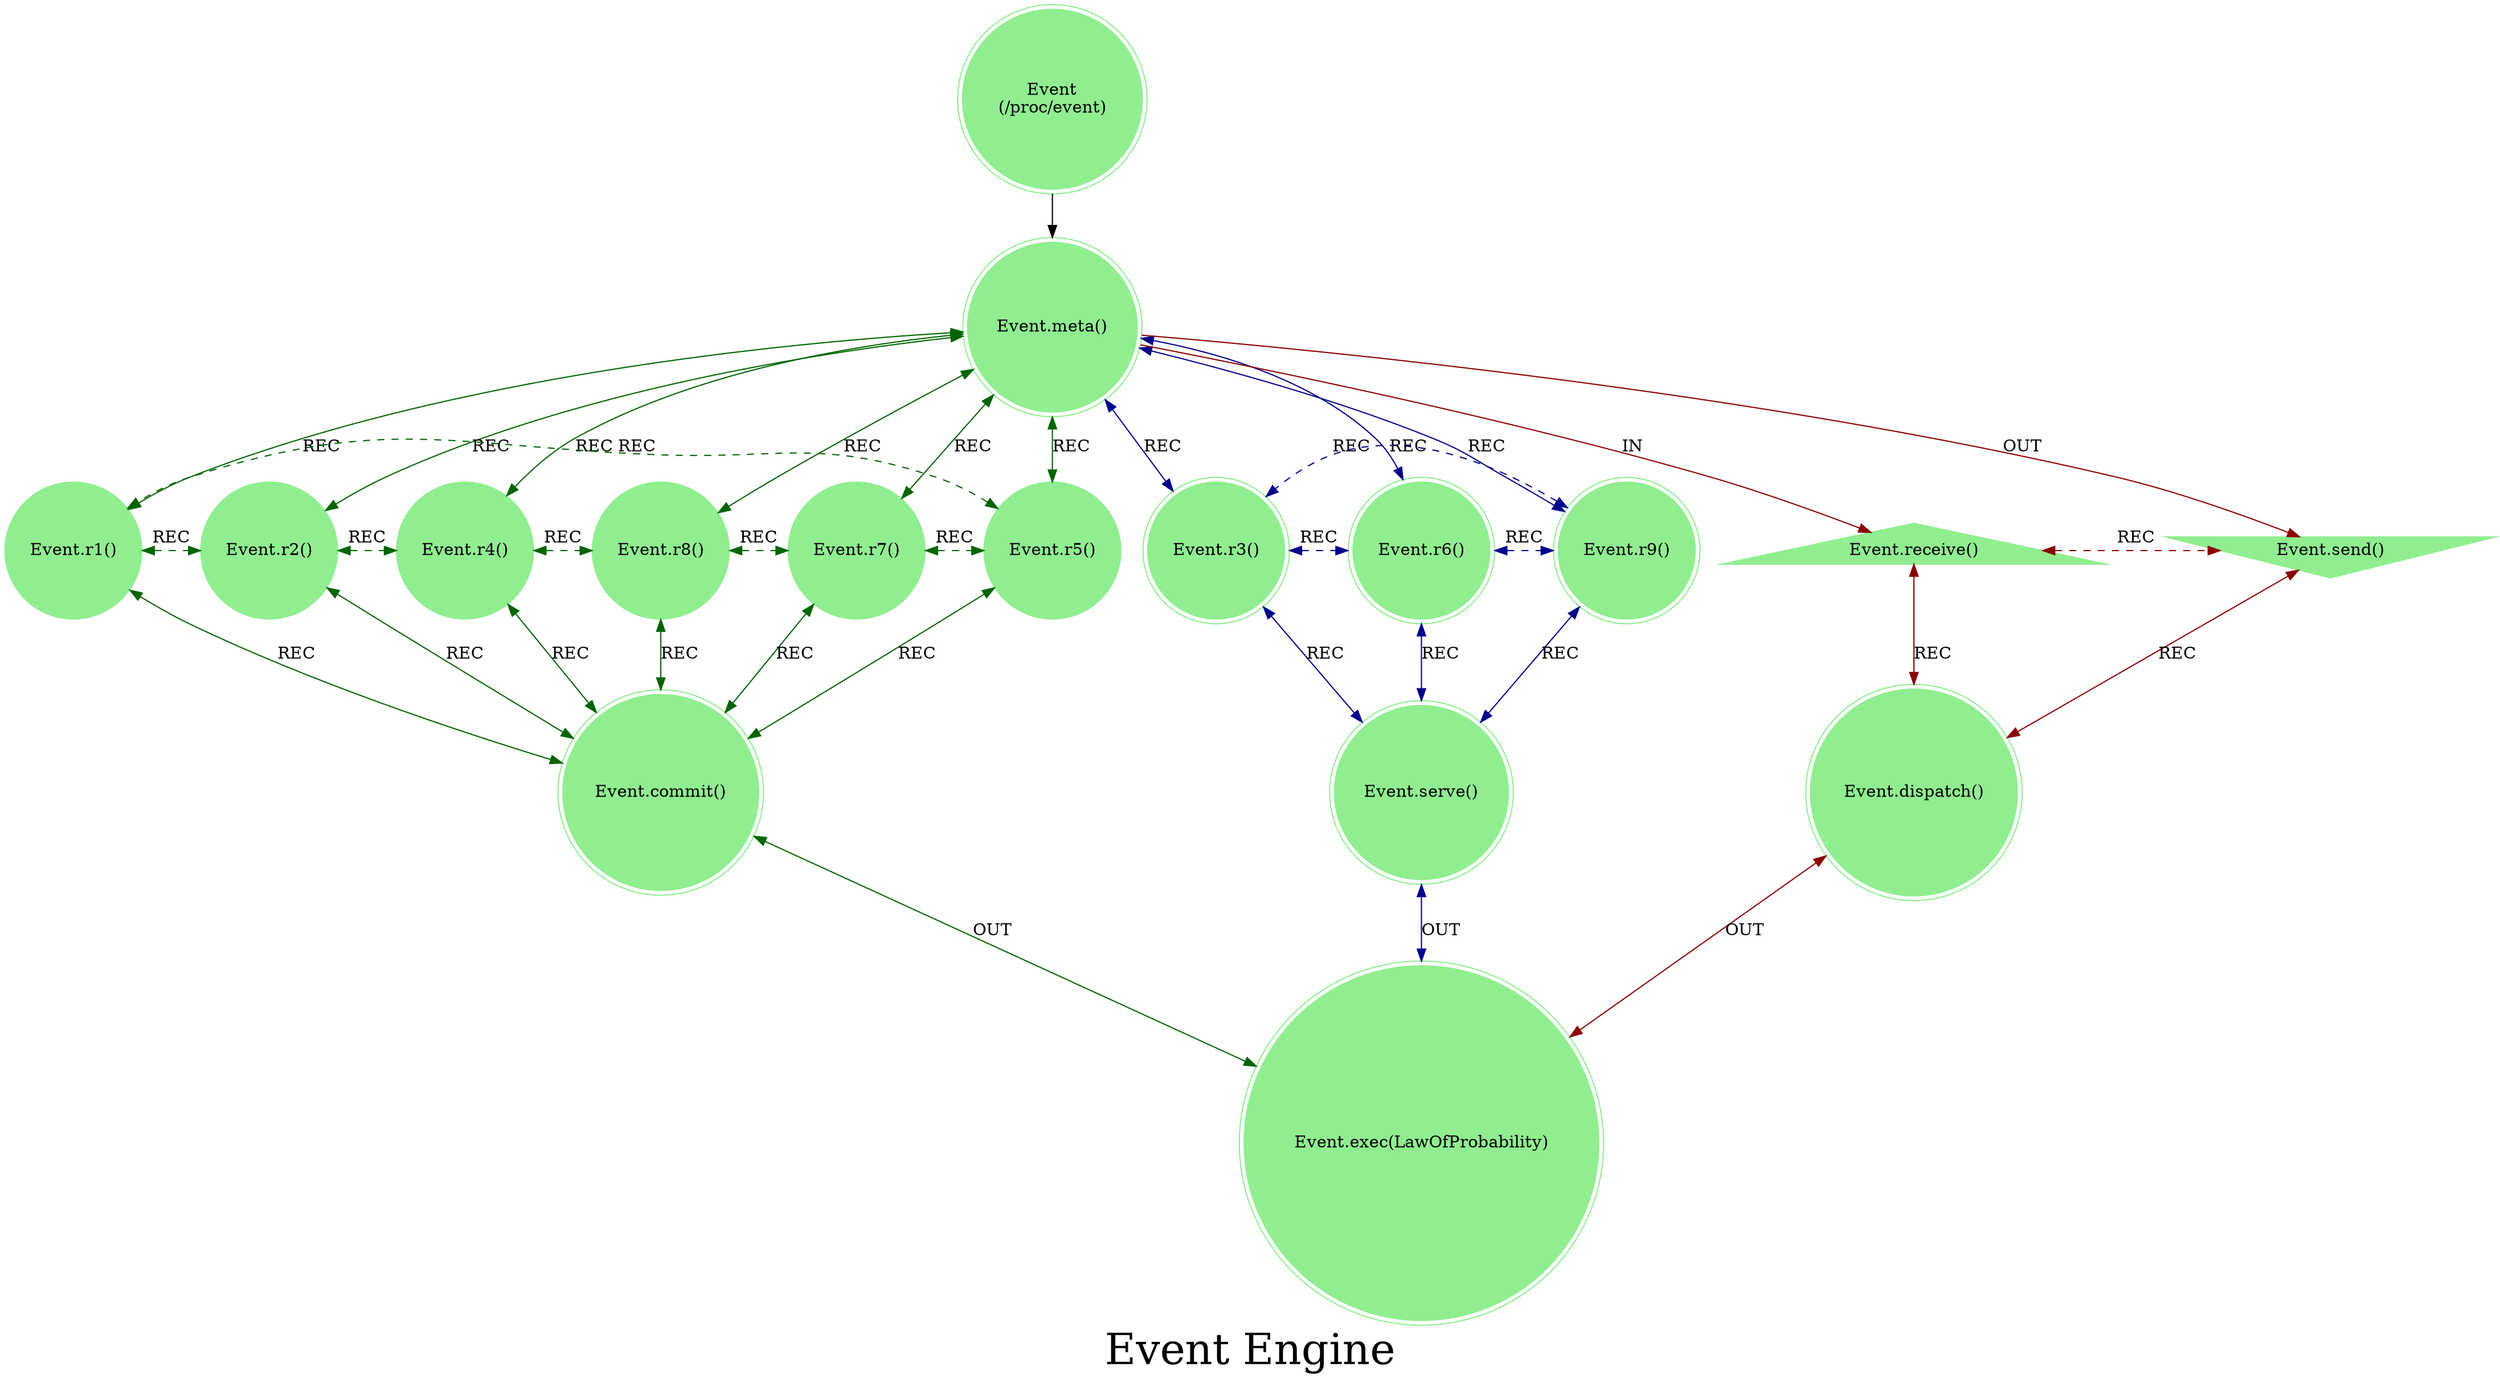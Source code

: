 strict digraph EventEngine {
    label = "Event Engine";
    style = filled;
    color = lightgrey;
    fontsize = "36";
    comment = "";
    node [shape = circle; style = filled; color = lightgreen;];
    
    spark_a_mythos_t [label = "Event\n(/proc/event)";shape = doublecircle;];
    
    
    // r0::meta();r1,r2,r4,r8,r7,r5;r3,r6,r;ra::receive(),rb::send(),rc::dispatch(),rd::commit(),re::serve(),rf::exec()
    spark_0_event_t [label = "Event.meta()";comment = "Engine Init";shape = doublecircle;];
    spark_1_event_t [label = "Event.r1()";comment = "";shape = circle;];
    spark_2_event_t [label = "Event.r2()";comment = "";shape = circle;];
    spark_4_event_t [label = "Event.r4()";comment = "";shape = circle;];
    spark_8_event_t [label = "Event.r8()";comment = "";shape = circle;];
    spark_7_event_t [label = "Event.r7()";comment = "";shape = circle;];
    spark_5_event_t [label = "Event.r5()";comment = "";shape = circle;];
    spark_3_event_t [label = "Event.r3()";comment = "";shape = doublecircle;];
    spark_6_event_t [label = "Event.r6()";comment = "";shape = doublecircle;];
    spark_9_event_t [label = "Event.r9()";comment = "";shape = doublecircle;];
    spark_a_event_t [label = "Event.receive()";comment = "";shape = triangle;];
    spark_b_event_t [label = "Event.send()";comment = "";shape = invtriangle;];
    spark_c_event_t [label = "Event.dispatch()";comment = "";shape = doublecircle;];
    spark_d_event_t [label = "Event.commit()";comment = "";shape = doublecircle;];
    spark_e_event_t [label = "Event.serve()";comment = "`/proc/event`";shape = doublecircle;];
    spark_f_event_t [label = "Event.exec(LawOfProbability)";comment = "`/proc/probability`";shape = doublecircle;];
    
    // IN = Input
    // OUT = Output
    // REC = Recursion
    spark_0_event_t -> spark_a_event_t [label = "IN"; color = darkred; comment = "";];
    spark_0_event_t -> spark_b_event_t [label = "OUT"; color = darkred; comment = "";];
    spark_0_event_t -> {spark_3_event_t spark_6_event_t spark_9_event_t} [label = "REC"; color = darkblue; comment = ""; dir = both;];
    spark_0_event_t -> {spark_1_event_t spark_2_event_t spark_4_event_t spark_8_event_t spark_7_event_t spark_5_event_t} [label = "REC"; color = darkgreen; comment = ""; dir = both;];
    
    {spark_a_event_t spark_b_event_t} -> spark_c_event_t [label = "REC"; color = darkred; comment = ""; dir = both;];
    {spark_1_event_t spark_2_event_t spark_4_event_t spark_8_event_t spark_7_event_t spark_5_event_t} -> spark_d_event_t [label = "REC"; color = darkgreen; comment = ""; dir = both;];
    {spark_3_event_t spark_6_event_t spark_9_event_t} -> spark_e_event_t [label = "REC"; color = darkblue; comment = ""; dir = both;];
    
    spark_1_event_t -> spark_2_event_t -> spark_4_event_t -> spark_8_event_t -> spark_7_event_t -> spark_5_event_t -> spark_1_event_t [label = "REC"; color = darkgreen; comment = ""; style = dashed; constraint = false; dir = both;];
    spark_3_event_t -> spark_6_event_t -> spark_9_event_t -> spark_3_event_t [label = "REC"; color = darkblue; comment = ""; style = dashed; constraint = false; dir = both;];
    spark_a_event_t -> spark_b_event_t [label = "REC"; color = darkred; comment = ""; constraint = false; style = dashed; dir = both;];
    
    spark_c_event_t -> spark_f_event_t [label = "OUT"; color = darkred; comment = ""; dir = both;];
    spark_d_event_t -> spark_f_event_t [label = "OUT"; color = darkgreen; comment = ""; dir = both;];
    spark_e_event_t -> spark_f_event_t [label = "OUT"; color = darkblue; comment = ""; dir = both;];
    spark_a_mythos_t -> spark_0_event_t;
}